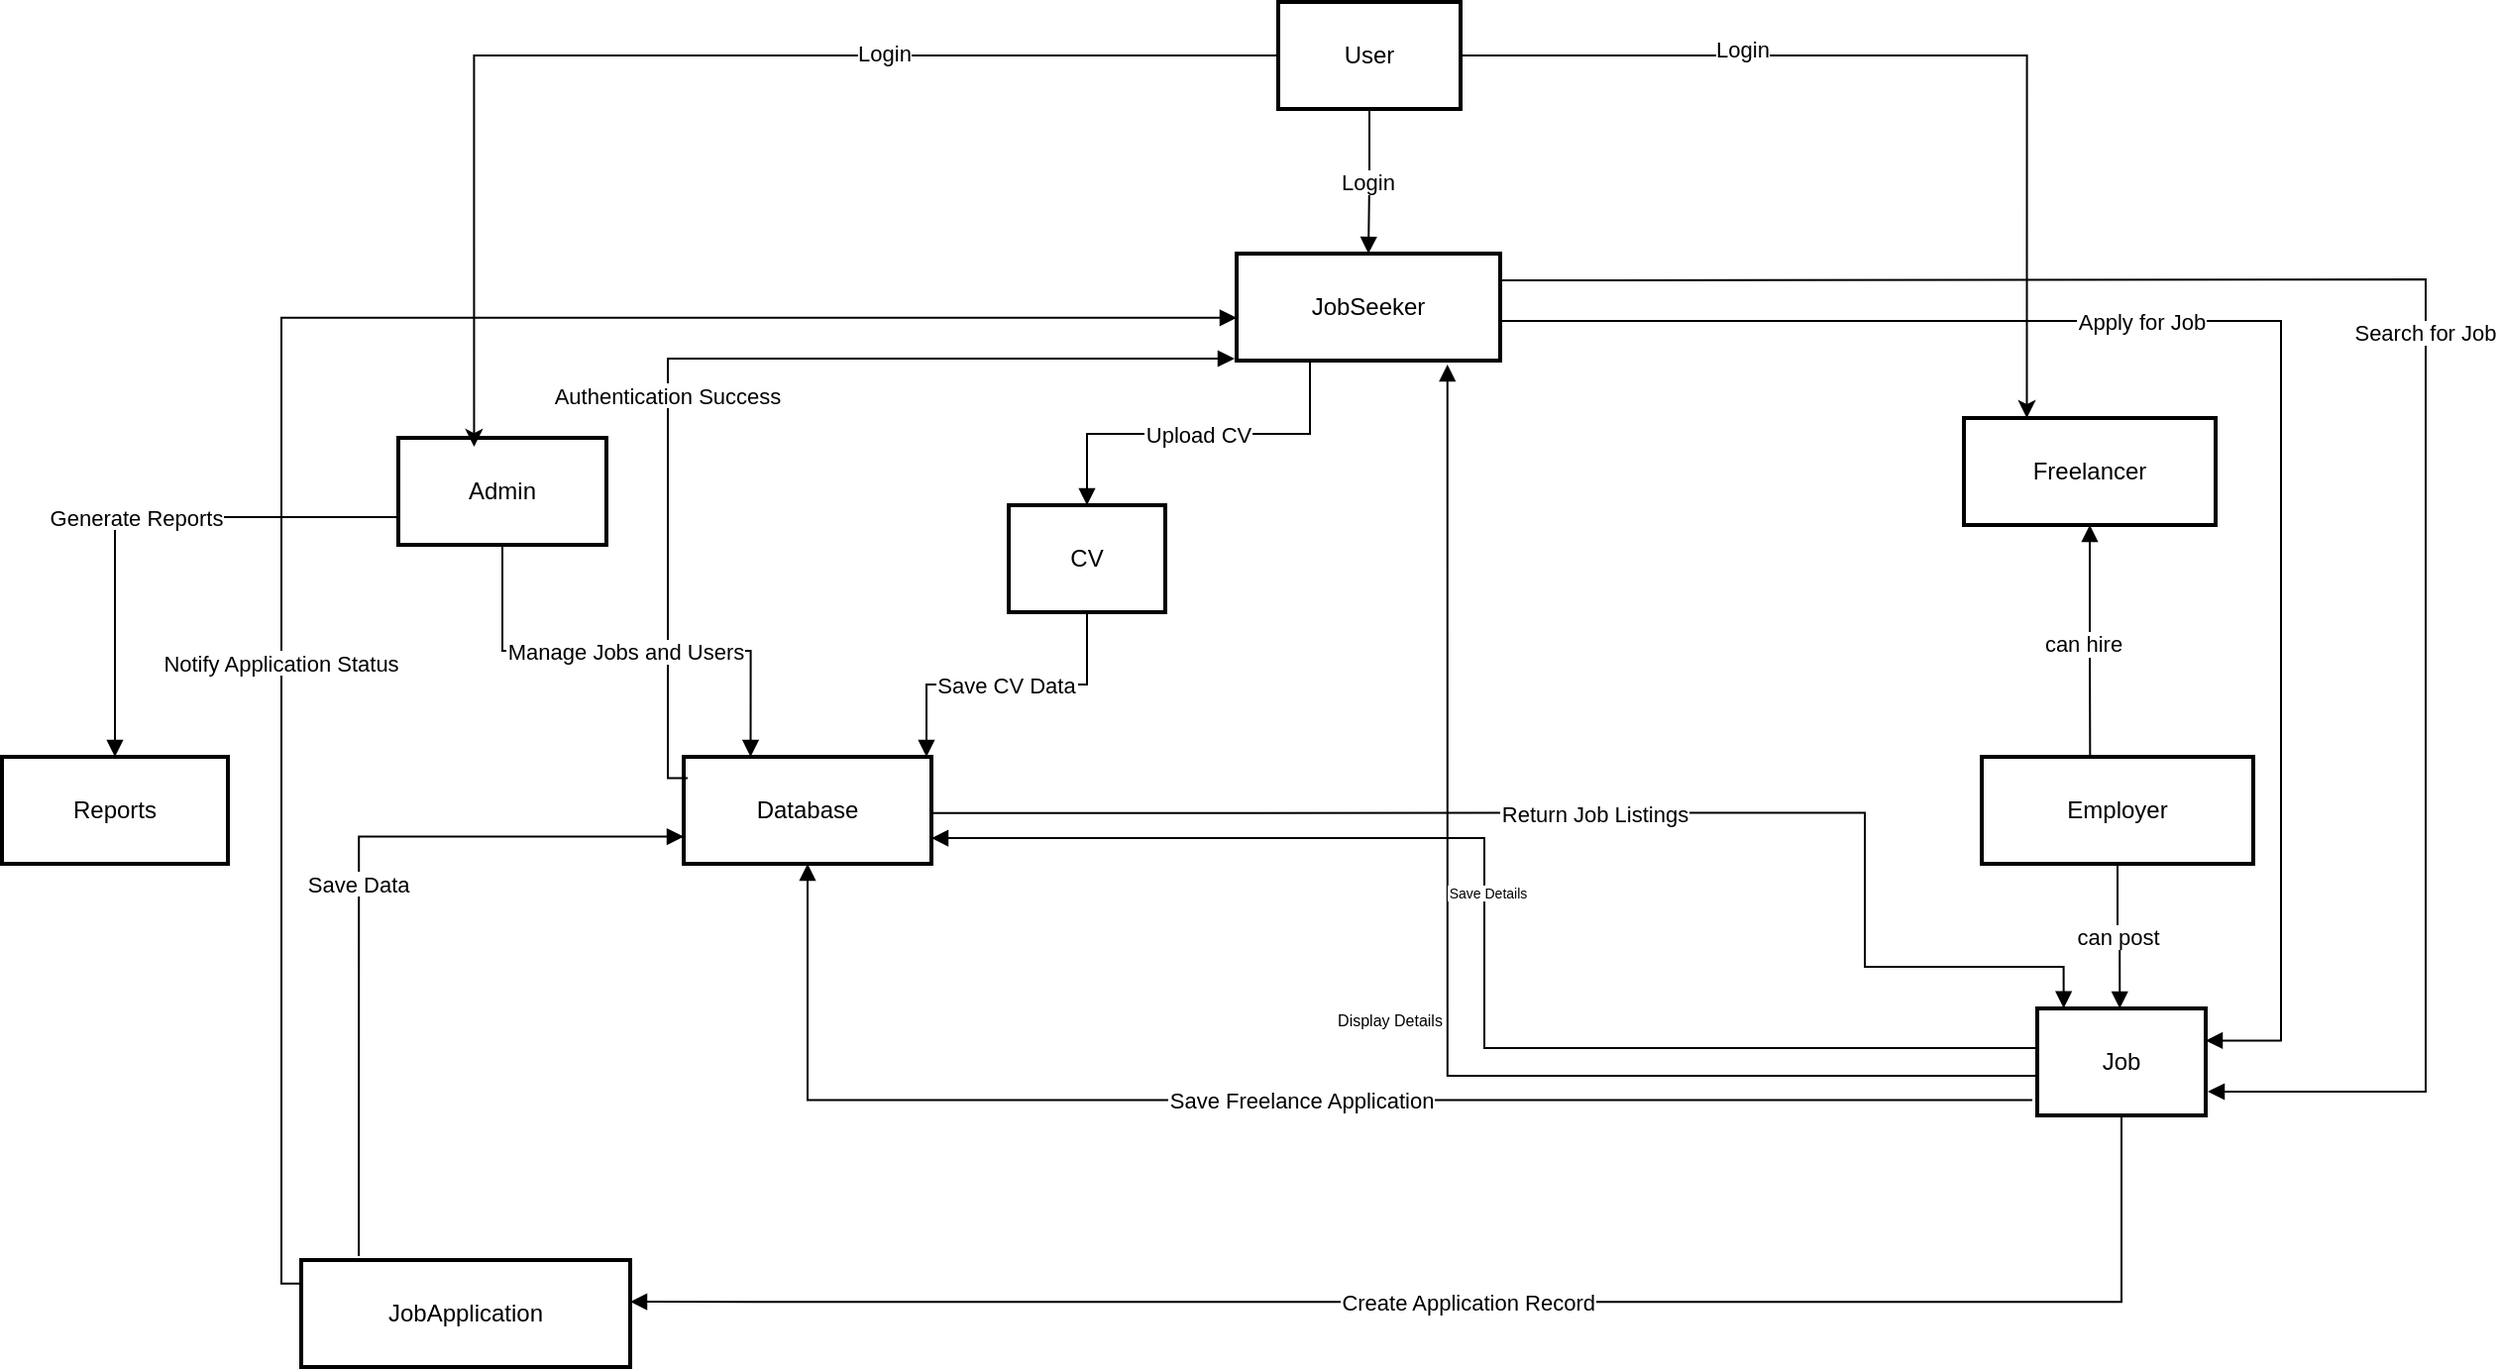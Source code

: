 <mxfile version="26.0.6">
  <diagram id="C5RBs43oDa-KdzZeNtuy" name="Page-1">
    <mxGraphModel dx="1260" dy="632" grid="1" gridSize="10" guides="1" tooltips="1" connect="1" arrows="1" fold="1" page="1" pageScale="1" pageWidth="827" pageHeight="1169" math="0" shadow="0">
      <root>
        <mxCell id="WIyWlLk6GJQsqaUBKTNV-0" />
        <mxCell id="WIyWlLk6GJQsqaUBKTNV-1" parent="WIyWlLk6GJQsqaUBKTNV-0" />
        <mxCell id="axCRcWsU4pVJFEmlz38G-201" style="edgeStyle=orthogonalEdgeStyle;rounded=0;orthogonalLoop=1;jettySize=auto;html=1;entryX=0.25;entryY=0;entryDx=0;entryDy=0;" edge="1" parent="WIyWlLk6GJQsqaUBKTNV-1" source="axCRcWsU4pVJFEmlz38G-163" target="axCRcWsU4pVJFEmlz38G-171">
          <mxGeometry relative="1" as="geometry" />
        </mxCell>
        <mxCell id="axCRcWsU4pVJFEmlz38G-202" value="Login" style="edgeLabel;html=1;align=center;verticalAlign=middle;resizable=0;points=[];" vertex="1" connectable="0" parent="axCRcWsU4pVJFEmlz38G-201">
          <mxGeometry x="-0.397" y="3" relative="1" as="geometry">
            <mxPoint as="offset" />
          </mxGeometry>
        </mxCell>
        <mxCell id="axCRcWsU4pVJFEmlz38G-163" value="User" style="whiteSpace=wrap;strokeWidth=2;" vertex="1" parent="WIyWlLk6GJQsqaUBKTNV-1">
          <mxGeometry x="774" y="20" width="92" height="54" as="geometry" />
        </mxCell>
        <mxCell id="axCRcWsU4pVJFEmlz38G-164" value="JobSeeker" style="whiteSpace=wrap;strokeWidth=2;" vertex="1" parent="WIyWlLk6GJQsqaUBKTNV-1">
          <mxGeometry x="753" y="147" width="133" height="54" as="geometry" />
        </mxCell>
        <mxCell id="axCRcWsU4pVJFEmlz38G-165" value="Database" style="whiteSpace=wrap;strokeWidth=2;" vertex="1" parent="WIyWlLk6GJQsqaUBKTNV-1">
          <mxGeometry x="474" y="401" width="125" height="54" as="geometry" />
        </mxCell>
        <mxCell id="axCRcWsU4pVJFEmlz38G-166" value="Job" style="whiteSpace=wrap;strokeWidth=2;" vertex="1" parent="WIyWlLk6GJQsqaUBKTNV-1">
          <mxGeometry x="1157" y="528" width="85" height="54" as="geometry" />
        </mxCell>
        <mxCell id="axCRcWsU4pVJFEmlz38G-167" value="CV" style="whiteSpace=wrap;strokeWidth=2;" vertex="1" parent="WIyWlLk6GJQsqaUBKTNV-1">
          <mxGeometry x="638" y="274" width="79" height="54" as="geometry" />
        </mxCell>
        <mxCell id="axCRcWsU4pVJFEmlz38G-168" value="JobApplication" style="whiteSpace=wrap;strokeWidth=2;" vertex="1" parent="WIyWlLk6GJQsqaUBKTNV-1">
          <mxGeometry x="281" y="655" width="166" height="54" as="geometry" />
        </mxCell>
        <mxCell id="axCRcWsU4pVJFEmlz38G-169" value="Admin" style="whiteSpace=wrap;strokeWidth=2;" vertex="1" parent="WIyWlLk6GJQsqaUBKTNV-1">
          <mxGeometry x="330" y="240" width="105" height="54" as="geometry" />
        </mxCell>
        <mxCell id="axCRcWsU4pVJFEmlz38G-170" value="Reports" style="whiteSpace=wrap;strokeWidth=2;" vertex="1" parent="WIyWlLk6GJQsqaUBKTNV-1">
          <mxGeometry x="130" y="401" width="114" height="54" as="geometry" />
        </mxCell>
        <mxCell id="axCRcWsU4pVJFEmlz38G-171" value="Freelancer" style="whiteSpace=wrap;strokeWidth=2;" vertex="1" parent="WIyWlLk6GJQsqaUBKTNV-1">
          <mxGeometry x="1120" y="230" width="127" height="54" as="geometry" />
        </mxCell>
        <mxCell id="axCRcWsU4pVJFEmlz38G-172" value="Employer" style="whiteSpace=wrap;strokeWidth=2;" vertex="1" parent="WIyWlLk6GJQsqaUBKTNV-1">
          <mxGeometry x="1129" y="401" width="137" height="54" as="geometry" />
        </mxCell>
        <mxCell id="axCRcWsU4pVJFEmlz38G-173" value="Login" style="startArrow=none;endArrow=block;exitX=0.5;exitY=1;entryX=0.5;entryY=0;rounded=0;edgeStyle=orthogonalEdgeStyle;" edge="1" parent="WIyWlLk6GJQsqaUBKTNV-1" source="axCRcWsU4pVJFEmlz38G-163" target="axCRcWsU4pVJFEmlz38G-164">
          <mxGeometry relative="1" as="geometry" />
        </mxCell>
        <mxCell id="axCRcWsU4pVJFEmlz38G-175" value="Authentication Success" style="startArrow=none;endArrow=block;exitX=0;exitY=0.2;rounded=0;edgeStyle=orthogonalEdgeStyle;" edge="1" parent="WIyWlLk6GJQsqaUBKTNV-1">
          <mxGeometry x="-0.199" relative="1" as="geometry">
            <Array as="points">
              <mxPoint x="466" y="412" />
              <mxPoint x="466" y="200" />
            </Array>
            <mxPoint x="476" y="411.8" as="sourcePoint" />
            <mxPoint x="752" y="200" as="targetPoint" />
            <mxPoint as="offset" />
          </mxGeometry>
        </mxCell>
        <mxCell id="axCRcWsU4pVJFEmlz38G-176" value="Search for Job" style="startArrow=none;endArrow=block;rounded=0;edgeStyle=orthogonalEdgeStyle;exitX=1;exitY=0.25;exitDx=0;exitDy=0;" edge="1" parent="WIyWlLk6GJQsqaUBKTNV-1" source="axCRcWsU4pVJFEmlz38G-164">
          <mxGeometry relative="1" as="geometry">
            <Array as="points">
              <mxPoint x="940" y="160" />
              <mxPoint x="1353" y="160" />
              <mxPoint x="1353" y="570" />
            </Array>
            <mxPoint x="940" y="140" as="sourcePoint" />
            <mxPoint x="1243" y="570" as="targetPoint" />
          </mxGeometry>
        </mxCell>
        <mxCell id="axCRcWsU4pVJFEmlz38G-178" value="Return Job Listings" style="startArrow=none;endArrow=block;exitX=1;exitY=0.58;rounded=0;edgeStyle=orthogonalEdgeStyle;entryX=0.157;entryY=0.053;entryDx=0;entryDy=0;entryPerimeter=0;" edge="1" parent="WIyWlLk6GJQsqaUBKTNV-1">
          <mxGeometry relative="1" as="geometry">
            <Array as="points">
              <mxPoint x="1070" y="429" />
              <mxPoint x="1070" y="507" />
              <mxPoint x="1170" y="507" />
            </Array>
            <mxPoint x="599" y="429.32" as="sourcePoint" />
            <mxPoint x="1170.345" y="527.862" as="targetPoint" />
          </mxGeometry>
        </mxCell>
        <mxCell id="axCRcWsU4pVJFEmlz38G-179" value="" style="startArrow=none;endArrow=block;exitX=0;exitY=0.33;entryX=0.8;entryY=1;rounded=0;edgeStyle=orthogonalEdgeStyle;" edge="1" parent="WIyWlLk6GJQsqaUBKTNV-1">
          <mxGeometry relative="1" as="geometry">
            <Array as="points">
              <mxPoint x="1156.97" y="562" />
              <mxPoint x="858.97" y="562" />
            </Array>
            <mxPoint x="1156.97" y="547.82" as="sourcePoint" />
            <mxPoint x="859.37" y="203" as="targetPoint" />
          </mxGeometry>
        </mxCell>
        <mxCell id="axCRcWsU4pVJFEmlz38G-180" value="Upload CV" style="startArrow=none;endArrow=block;entryX=0.5;entryY=0;rounded=0;edgeStyle=orthogonalEdgeStyle;" edge="1" parent="WIyWlLk6GJQsqaUBKTNV-1" target="axCRcWsU4pVJFEmlz38G-167">
          <mxGeometry relative="1" as="geometry">
            <Array as="points">
              <mxPoint x="790" y="201" />
              <mxPoint x="790" y="238" />
              <mxPoint x="677" y="238" />
            </Array>
            <mxPoint x="790" y="201" as="sourcePoint" />
          </mxGeometry>
        </mxCell>
        <mxCell id="axCRcWsU4pVJFEmlz38G-181" value="Save CV Data" style="startArrow=none;endArrow=block;exitX=0.5;exitY=1;entryX=0.98;entryY=0;rounded=0;edgeStyle=orthogonalEdgeStyle;" edge="1" parent="WIyWlLk6GJQsqaUBKTNV-1" source="axCRcWsU4pVJFEmlz38G-167" target="axCRcWsU4pVJFEmlz38G-165">
          <mxGeometry relative="1" as="geometry" />
        </mxCell>
        <mxCell id="axCRcWsU4pVJFEmlz38G-182" value="Apply for Job" style="startArrow=none;endArrow=block;exitX=1;exitY=0.63;entryX=1;entryY=0.3;rounded=0;edgeStyle=orthogonalEdgeStyle;" edge="1" parent="WIyWlLk6GJQsqaUBKTNV-1" source="axCRcWsU4pVJFEmlz38G-164" target="axCRcWsU4pVJFEmlz38G-166">
          <mxGeometry x="-0.185" relative="1" as="geometry">
            <Array as="points">
              <mxPoint x="1280" y="181" />
              <mxPoint x="1280" y="544" />
            </Array>
            <mxPoint as="offset" />
          </mxGeometry>
        </mxCell>
        <mxCell id="axCRcWsU4pVJFEmlz38G-183" value="Create Application Record" style="startArrow=none;endArrow=block;exitX=0.5;exitY=1.01;entryX=1;entryY=0.39;rounded=0;edgeStyle=orthogonalEdgeStyle;" edge="1" parent="WIyWlLk6GJQsqaUBKTNV-1" source="axCRcWsU4pVJFEmlz38G-166" target="axCRcWsU4pVJFEmlz38G-168">
          <mxGeometry relative="1" as="geometry" />
        </mxCell>
        <mxCell id="axCRcWsU4pVJFEmlz38G-184" value="Save Data" style="startArrow=none;endArrow=block;entryX=0;entryY=0.69;rounded=0;edgeStyle=orthogonalEdgeStyle;exitX=0.175;exitY=-0.093;exitDx=0;exitDy=0;exitPerimeter=0;" edge="1" parent="WIyWlLk6GJQsqaUBKTNV-1">
          <mxGeometry relative="1" as="geometry">
            <Array as="points">
              <mxPoint x="310" y="441" />
            </Array>
            <mxPoint x="310.05" y="652.978" as="sourcePoint" />
            <mxPoint x="474" y="441.26" as="targetPoint" />
          </mxGeometry>
        </mxCell>
        <mxCell id="axCRcWsU4pVJFEmlz38G-186" value="Notify Application Status" style="startArrow=none;endArrow=block;exitX=0;exitY=0.22;entryX=0;entryY=0.6;rounded=0;edgeStyle=orthogonalEdgeStyle;" edge="1" parent="WIyWlLk6GJQsqaUBKTNV-1" source="axCRcWsU4pVJFEmlz38G-168" target="axCRcWsU4pVJFEmlz38G-164">
          <mxGeometry x="-0.342" relative="1" as="geometry">
            <mxPoint y="-1" as="offset" />
          </mxGeometry>
        </mxCell>
        <mxCell id="axCRcWsU4pVJFEmlz38G-187" value="Manage Jobs and Users" style="startArrow=none;endArrow=block;exitX=0.5;exitY=1;entryX=0.27;entryY=0;rounded=0;edgeStyle=orthogonalEdgeStyle;" edge="1" parent="WIyWlLk6GJQsqaUBKTNV-1" source="axCRcWsU4pVJFEmlz38G-169" target="axCRcWsU4pVJFEmlz38G-165">
          <mxGeometry relative="1" as="geometry" />
        </mxCell>
        <mxCell id="axCRcWsU4pVJFEmlz38G-188" value="Generate Reports" style="startArrow=none;endArrow=block;exitX=0;exitY=0.74;entryX=0.5;entryY=0;rounded=0;edgeStyle=orthogonalEdgeStyle;" edge="1" parent="WIyWlLk6GJQsqaUBKTNV-1" source="axCRcWsU4pVJFEmlz38G-169" target="axCRcWsU4pVJFEmlz38G-170">
          <mxGeometry relative="1" as="geometry" />
        </mxCell>
        <mxCell id="axCRcWsU4pVJFEmlz38G-190" value="Save Details" style="startArrow=none;endArrow=block;exitX=0;exitY=0.37;entryX=1;entryY=0.76;rounded=0;edgeStyle=orthogonalEdgeStyle;fontSize=7;" edge="1" parent="WIyWlLk6GJQsqaUBKTNV-1" source="axCRcWsU4pVJFEmlz38G-166" target="axCRcWsU4pVJFEmlz38G-165">
          <mxGeometry x="0.075" y="-2" relative="1" as="geometry">
            <mxPoint as="offset" />
          </mxGeometry>
        </mxCell>
        <mxCell id="axCRcWsU4pVJFEmlz38G-193" value="can post" style="startArrow=none;endArrow=block;exitX=0.5;exitY=1;entryX=0.49;entryY=0.01;rounded=0;edgeStyle=orthogonalEdgeStyle;" edge="1" parent="WIyWlLk6GJQsqaUBKTNV-1" source="axCRcWsU4pVJFEmlz38G-172" target="axCRcWsU4pVJFEmlz38G-166">
          <mxGeometry relative="1" as="geometry" />
        </mxCell>
        <mxCell id="axCRcWsU4pVJFEmlz38G-194" value="Save Freelance Application" style="startArrow=none;endArrow=block;entryX=0.5;entryY=1;rounded=0;edgeStyle=orthogonalEdgeStyle;entryDx=0;entryDy=0;exitX=-0.029;exitY=0.856;exitDx=0;exitDy=0;exitPerimeter=0;" edge="1" parent="WIyWlLk6GJQsqaUBKTNV-1" source="axCRcWsU4pVJFEmlz38G-166" target="axCRcWsU4pVJFEmlz38G-165">
          <mxGeometry relative="1" as="geometry">
            <mxPoint x="1170" y="590" as="sourcePoint" />
          </mxGeometry>
        </mxCell>
        <mxCell id="axCRcWsU4pVJFEmlz38G-197" style="edgeStyle=orthogonalEdgeStyle;rounded=0;orthogonalLoop=1;jettySize=auto;html=1;entryX=0.399;entryY=0.012;entryDx=0;entryDy=0;entryPerimeter=0;endArrow=none;endFill=0;startArrow=block;startFill=1;" edge="1" parent="WIyWlLk6GJQsqaUBKTNV-1" source="axCRcWsU4pVJFEmlz38G-171" target="axCRcWsU4pVJFEmlz38G-172">
          <mxGeometry relative="1" as="geometry" />
        </mxCell>
        <mxCell id="axCRcWsU4pVJFEmlz38G-198" value="can hire" style="edgeLabel;html=1;align=center;verticalAlign=middle;resizable=0;points=[];" vertex="1" connectable="0" parent="axCRcWsU4pVJFEmlz38G-197">
          <mxGeometry x="0.02" y="-4" relative="1" as="geometry">
            <mxPoint as="offset" />
          </mxGeometry>
        </mxCell>
        <mxCell id="axCRcWsU4pVJFEmlz38G-199" value="&lt;font style=&quot;font-size: 8px;&quot;&gt;Display Details&lt;/font&gt;" style="text;html=1;align=center;verticalAlign=middle;resizable=0;points=[];autosize=1;strokeColor=none;fillColor=none;" vertex="1" parent="WIyWlLk6GJQsqaUBKTNV-1">
          <mxGeometry x="790" y="518" width="80" height="30" as="geometry" />
        </mxCell>
        <mxCell id="axCRcWsU4pVJFEmlz38G-200" style="edgeStyle=orthogonalEdgeStyle;rounded=0;orthogonalLoop=1;jettySize=auto;html=1;entryX=0.364;entryY=0.084;entryDx=0;entryDy=0;entryPerimeter=0;" edge="1" parent="WIyWlLk6GJQsqaUBKTNV-1" source="axCRcWsU4pVJFEmlz38G-163" target="axCRcWsU4pVJFEmlz38G-169">
          <mxGeometry relative="1" as="geometry" />
        </mxCell>
        <mxCell id="axCRcWsU4pVJFEmlz38G-203" value="Login" style="edgeLabel;html=1;align=center;verticalAlign=middle;resizable=0;points=[];" vertex="1" connectable="0" parent="axCRcWsU4pVJFEmlz38G-200">
          <mxGeometry x="-0.341" y="-1" relative="1" as="geometry">
            <mxPoint as="offset" />
          </mxGeometry>
        </mxCell>
      </root>
    </mxGraphModel>
  </diagram>
</mxfile>
